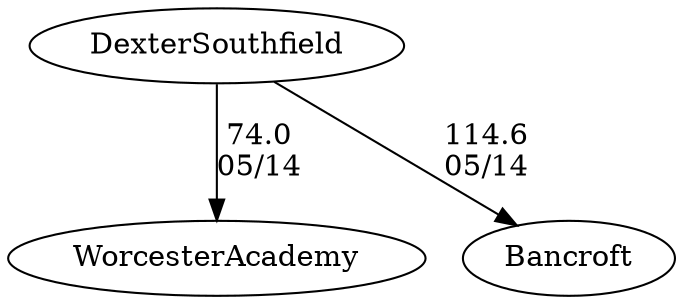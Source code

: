 digraph boys4foursDexterSouthfield {DexterSouthfield [URL="boys4foursDexterSouthfield.html"];WorcesterAcademy [URL="boys4foursWorcesterAcademy.html"];Bancroft [URL="boys4foursBancroft.html"];DexterSouthfield -> WorcesterAcademy[label="74.0
05/14", weight="26", tooltip="NEIRA Boys & Girls Fours,Worcester Academy vs. Dexter-Southfield and Bancroft			
Distance: 1500 meters Conditions: Strong crosswind throughout all races. In GV1 race, Dexter-Southfield A was GV1 and Dexter-Southfield B was GV2. In BV2 race, Dexter-Southfield A was BV2 and Dexter-Southfield B was BV3. The BV4 event was a Mixed Novice 4 scrimmage in order to get more kids racing. Thank you to Dexter-Southfield and Bancroft for racing today!
None", URL="https://www.row2k.com/results/resultspage.cfm?UID=11355464469ECB76F8D6E495FB0C1364&cat=5", random="random"]; 
DexterSouthfield -> Bancroft[label="114.6
05/14", weight="-14", tooltip="NEIRA Boys & Girls Fours,Worcester Academy vs. Dexter-Southfield and Bancroft			
Distance: 1500 meters Conditions: Strong crosswind throughout all races. In GV1 race, Dexter-Southfield A was GV1 and Dexter-Southfield B was GV2. In BV2 race, Dexter-Southfield A was BV2 and Dexter-Southfield B was BV3. The BV4 event was a Mixed Novice 4 scrimmage in order to get more kids racing. Thank you to Dexter-Southfield and Bancroft for racing today!
None", URL="https://www.row2k.com/results/resultspage.cfm?UID=11355464469ECB76F8D6E495FB0C1364&cat=5", random="random"]}